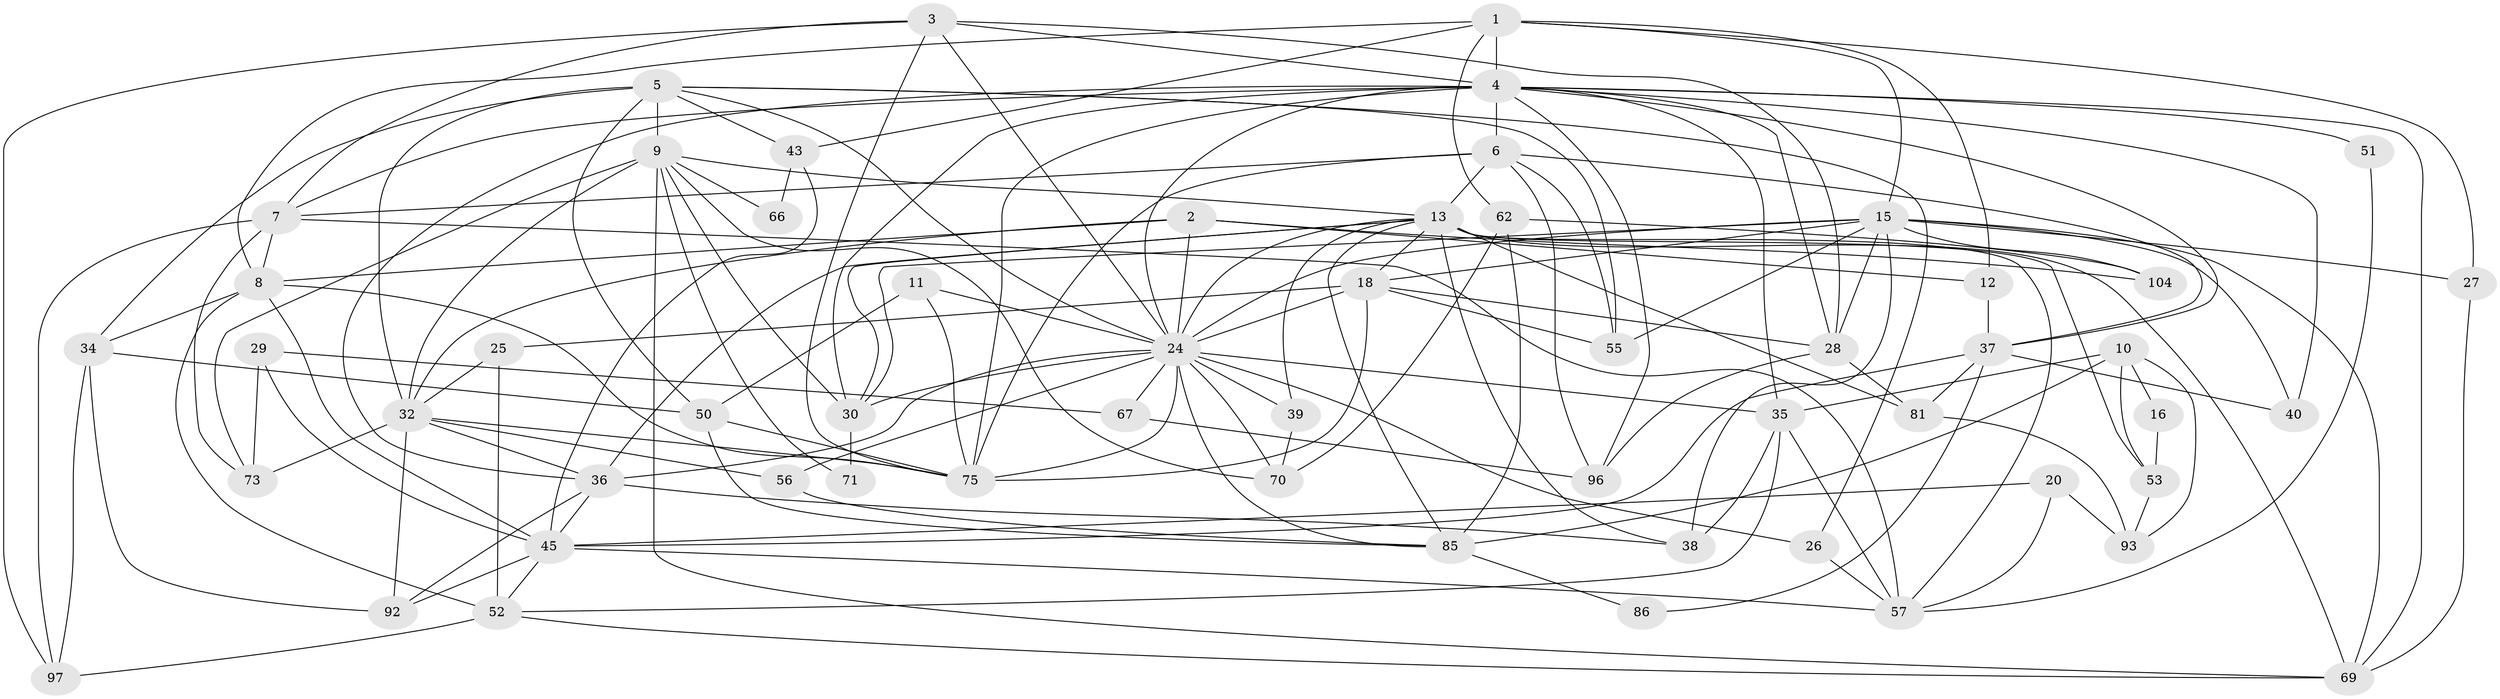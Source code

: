 // original degree distribution, {3: 0.2807017543859649, 5: 0.14912280701754385, 4: 0.3333333333333333, 6: 0.08771929824561403, 2: 0.10526315789473684, 7: 0.017543859649122806, 8: 0.017543859649122806, 9: 0.008771929824561403}
// Generated by graph-tools (version 1.1) at 2025/14/03/09/25 04:14:54]
// undirected, 57 vertices, 157 edges
graph export_dot {
graph [start="1"]
  node [color=gray90,style=filled];
  1 [super="+17+59"];
  2;
  3 [super="+64+80"];
  4 [super="+19+48+103"];
  5 [super="+46+22"];
  6 [super="+23"];
  7 [super="+31+33"];
  8 [super="+102+109"];
  9 [super="+72+14"];
  10 [super="+90"];
  11;
  12 [super="+65"];
  13 [super="+108+68+84"];
  15 [super="+99"];
  16;
  18 [super="+61"];
  20;
  24 [super="+41"];
  25;
  26;
  27;
  28 [super="+111"];
  29 [super="+107"];
  30 [super="+42"];
  32 [super="+44"];
  34 [super="+83"];
  35 [super="+98"];
  36 [super="+88+95"];
  37 [super="+74"];
  38 [super="+91"];
  39;
  40;
  43 [super="+87"];
  45 [super="+82"];
  50;
  51;
  52 [super="+76"];
  53;
  55;
  56;
  57 [super="+79+106"];
  62;
  66;
  67;
  69;
  70;
  71;
  73;
  75 [super="+94"];
  81;
  85 [super="+112"];
  86;
  92;
  93;
  96;
  97;
  104;
  1 -- 8;
  1 -- 27;
  1 -- 12;
  1 -- 62;
  1 -- 43;
  1 -- 4;
  1 -- 15;
  2 -- 12;
  2 -- 32;
  2 -- 104;
  2 -- 8;
  2 -- 24;
  3 -- 24;
  3 -- 97;
  3 -- 28 [weight=2];
  3 -- 75;
  3 -- 4;
  3 -- 7;
  4 -- 7 [weight=2];
  4 -- 96;
  4 -- 35;
  4 -- 37;
  4 -- 51;
  4 -- 30;
  4 -- 28;
  4 -- 36;
  4 -- 75 [weight=2];
  4 -- 69;
  4 -- 24;
  4 -- 40;
  4 -- 6;
  5 -- 32 [weight=2];
  5 -- 50;
  5 -- 26;
  5 -- 9;
  5 -- 24;
  5 -- 43;
  5 -- 55;
  5 -- 34;
  6 -- 96;
  6 -- 55;
  6 -- 13 [weight=2];
  6 -- 75;
  6 -- 7;
  6 -- 37;
  7 -- 97;
  7 -- 73;
  7 -- 8;
  7 -- 57 [weight=3];
  8 -- 75;
  8 -- 52;
  8 -- 45;
  8 -- 34;
  9 -- 69;
  9 -- 70;
  9 -- 73;
  9 -- 32;
  9 -- 66;
  9 -- 71;
  9 -- 13;
  9 -- 30;
  10 -- 35;
  10 -- 16;
  10 -- 53;
  10 -- 93;
  10 -- 85;
  11 -- 75;
  11 -- 50;
  11 -- 24;
  12 -- 37;
  13 -- 53;
  13 -- 39;
  13 -- 81;
  13 -- 18;
  13 -- 85;
  13 -- 57 [weight=2];
  13 -- 36;
  13 -- 69;
  13 -- 24;
  13 -- 30;
  13 -- 38;
  15 -- 104;
  15 -- 24 [weight=2];
  15 -- 69;
  15 -- 40;
  15 -- 27;
  15 -- 18;
  15 -- 55;
  15 -- 28;
  15 -- 30;
  15 -- 38 [weight=2];
  16 -- 53;
  18 -- 25;
  18 -- 75;
  18 -- 55;
  18 -- 28;
  18 -- 24;
  20 -- 93;
  20 -- 45;
  20 -- 57;
  24 -- 67;
  24 -- 39;
  24 -- 70;
  24 -- 56;
  24 -- 75 [weight=2];
  24 -- 85;
  24 -- 26;
  24 -- 35;
  24 -- 36;
  24 -- 30;
  25 -- 52;
  25 -- 32;
  26 -- 57 [weight=2];
  27 -- 69;
  28 -- 81;
  28 -- 96;
  29 -- 73 [weight=2];
  29 -- 67;
  29 -- 45;
  30 -- 71;
  32 -- 73;
  32 -- 75;
  32 -- 56;
  32 -- 92;
  32 -- 36;
  34 -- 50;
  34 -- 92;
  34 -- 97;
  35 -- 38;
  35 -- 52;
  35 -- 57;
  36 -- 92;
  36 -- 45;
  36 -- 38;
  37 -- 86;
  37 -- 81;
  37 -- 40;
  37 -- 45;
  39 -- 70;
  43 -- 66;
  43 -- 45;
  45 -- 52;
  45 -- 57;
  45 -- 92;
  50 -- 85;
  50 -- 75;
  51 -- 57;
  52 -- 69;
  52 -- 97;
  53 -- 93;
  56 -- 85;
  62 -- 85;
  62 -- 70;
  62 -- 104;
  67 -- 96;
  81 -- 93;
  85 -- 86;
}
